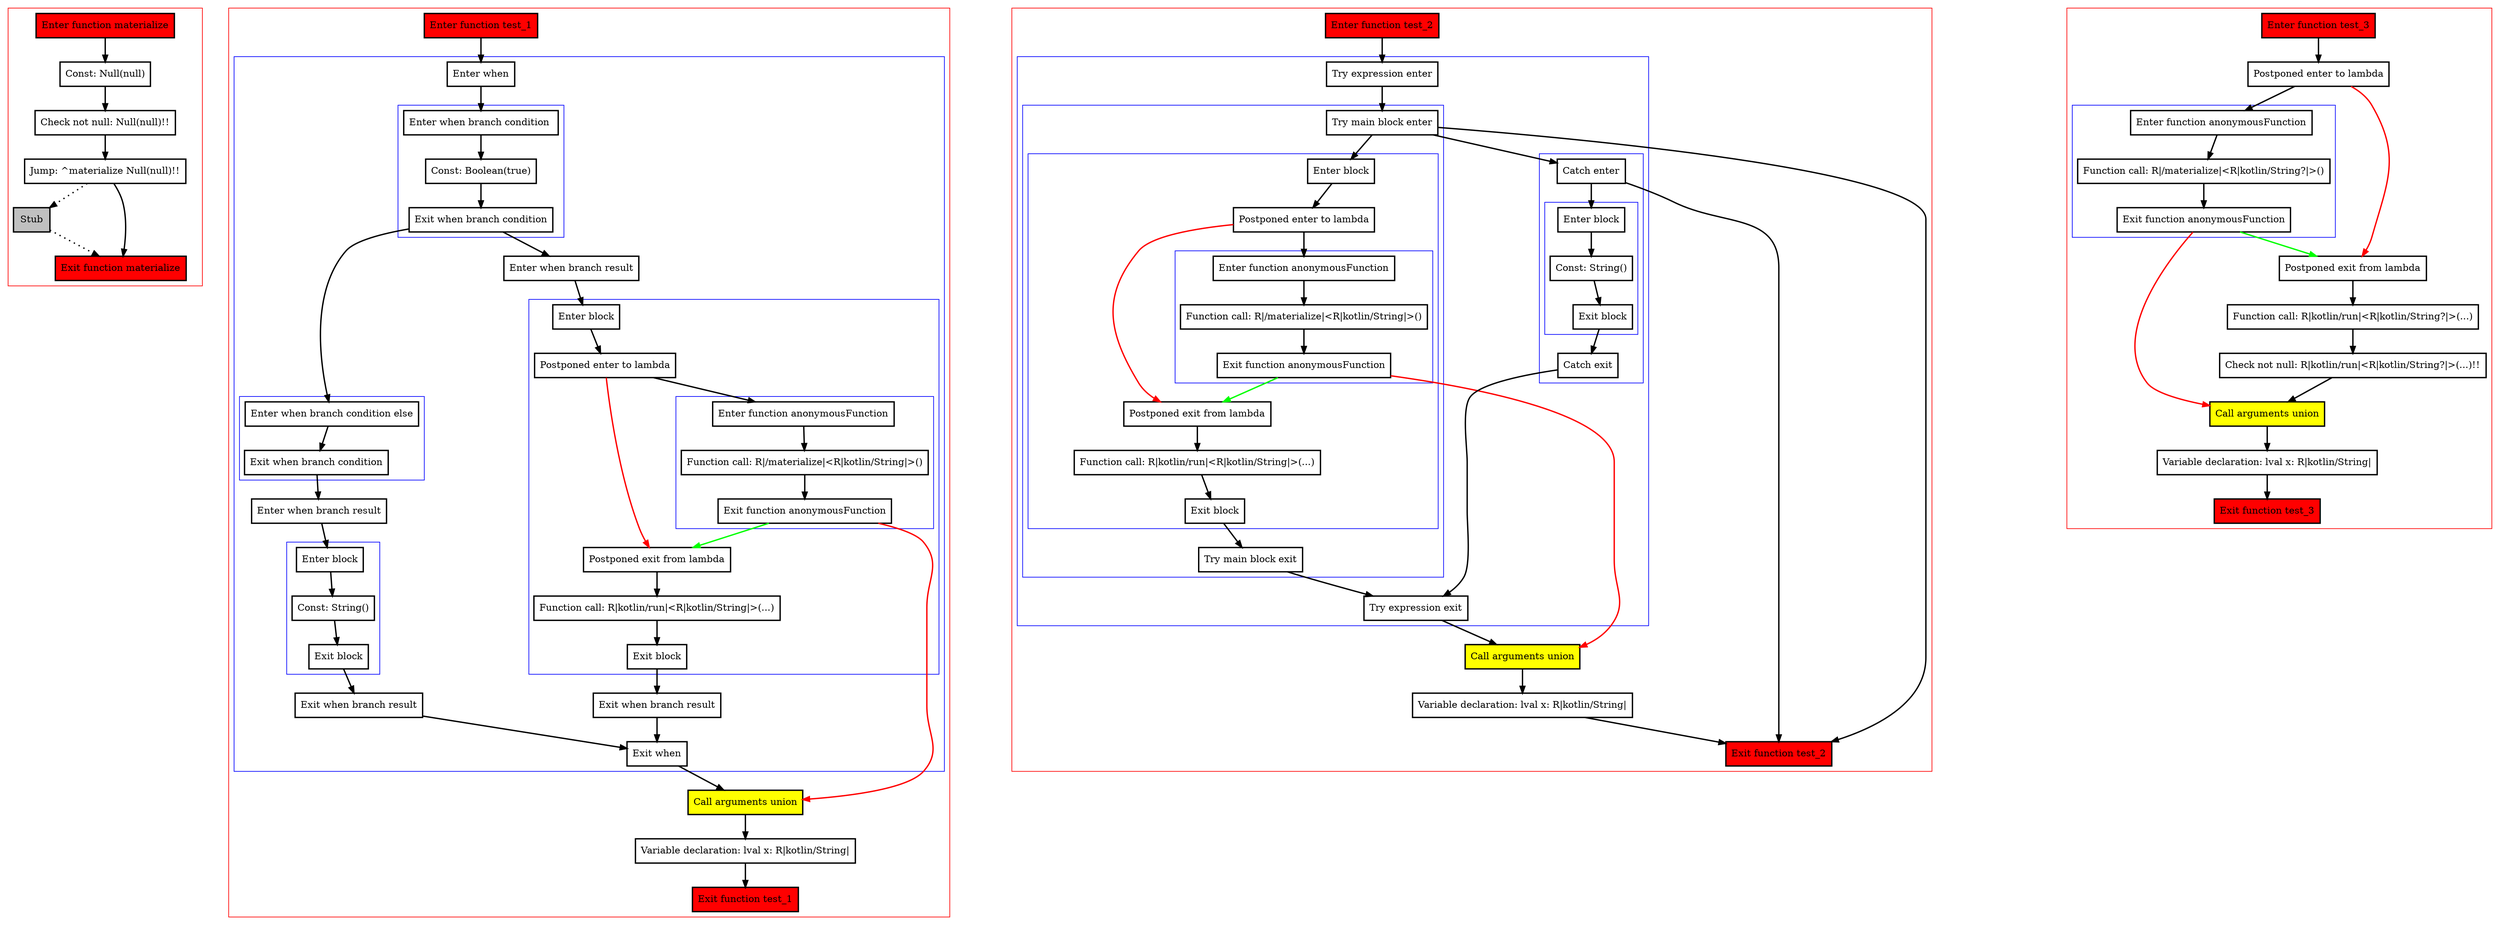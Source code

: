 digraph inplaceLambdaInControlFlowExpressions_kt {
    graph [nodesep=3]
    node [shape=box penwidth=2]
    edge [penwidth=2]

    subgraph cluster_0 {
        color=red
        0 [label="Enter function materialize" style="filled" fillcolor=red];
        1 [label="Const: Null(null)"];
        2 [label="Check not null: Null(null)!!"];
        3 [label="Jump: ^materialize Null(null)!!"];
        4 [label="Stub" style="filled" fillcolor=gray];
        5 [label="Exit function materialize" style="filled" fillcolor=red];
    }

    0 -> {1};
    1 -> {2};
    2 -> {3};
    3 -> {5};
    3 -> {4} [style=dotted];
    4 -> {5} [style=dotted];

    subgraph cluster_1 {
        color=red
        6 [label="Enter function test_1" style="filled" fillcolor=red];
        subgraph cluster_2 {
            color=blue
            7 [label="Enter when"];
            subgraph cluster_3 {
                color=blue
                8 [label="Enter when branch condition "];
                9 [label="Const: Boolean(true)"];
                10 [label="Exit when branch condition"];
            }
            subgraph cluster_4 {
                color=blue
                11 [label="Enter when branch condition else"];
                12 [label="Exit when branch condition"];
            }
            13 [label="Enter when branch result"];
            subgraph cluster_5 {
                color=blue
                14 [label="Enter block"];
                15 [label="Const: String()"];
                16 [label="Exit block"];
            }
            17 [label="Exit when branch result"];
            18 [label="Enter when branch result"];
            subgraph cluster_6 {
                color=blue
                19 [label="Enter block"];
                20 [label="Postponed enter to lambda"];
                subgraph cluster_7 {
                    color=blue
                    21 [label="Enter function anonymousFunction"];
                    22 [label="Function call: R|/materialize|<R|kotlin/String|>()"];
                    23 [label="Exit function anonymousFunction"];
                }
                24 [label="Postponed exit from lambda"];
                25 [label="Function call: R|kotlin/run|<R|kotlin/String|>(...)"];
                26 [label="Exit block"];
            }
            27 [label="Exit when branch result"];
            28 [label="Exit when"];
        }
        29 [label="Call arguments union" style="filled" fillcolor=yellow];
        30 [label="Variable declaration: lval x: R|kotlin/String|"];
        31 [label="Exit function test_1" style="filled" fillcolor=red];
    }

    6 -> {7};
    7 -> {8};
    8 -> {9};
    9 -> {10};
    10 -> {18 11};
    11 -> {12};
    12 -> {13};
    13 -> {14};
    14 -> {15};
    15 -> {16};
    16 -> {17};
    17 -> {28};
    18 -> {19};
    19 -> {20};
    20 -> {21};
    20 -> {24} [color=red];
    21 -> {22};
    22 -> {23};
    23 -> {24} [color=green];
    23 -> {29} [color=red];
    24 -> {25};
    25 -> {26};
    26 -> {27};
    27 -> {28};
    28 -> {29};
    29 -> {30};
    30 -> {31};

    subgraph cluster_8 {
        color=red
        32 [label="Enter function test_2" style="filled" fillcolor=red];
        subgraph cluster_9 {
            color=blue
            33 [label="Try expression enter"];
            subgraph cluster_10 {
                color=blue
                34 [label="Try main block enter"];
                subgraph cluster_11 {
                    color=blue
                    35 [label="Enter block"];
                    36 [label="Postponed enter to lambda"];
                    subgraph cluster_12 {
                        color=blue
                        37 [label="Enter function anonymousFunction"];
                        38 [label="Function call: R|/materialize|<R|kotlin/String|>()"];
                        39 [label="Exit function anonymousFunction"];
                    }
                    40 [label="Postponed exit from lambda"];
                    41 [label="Function call: R|kotlin/run|<R|kotlin/String|>(...)"];
                    42 [label="Exit block"];
                }
                43 [label="Try main block exit"];
            }
            subgraph cluster_13 {
                color=blue
                44 [label="Catch enter"];
                subgraph cluster_14 {
                    color=blue
                    45 [label="Enter block"];
                    46 [label="Const: String()"];
                    47 [label="Exit block"];
                }
                48 [label="Catch exit"];
            }
            49 [label="Try expression exit"];
        }
        50 [label="Call arguments union" style="filled" fillcolor=yellow];
        51 [label="Variable declaration: lval x: R|kotlin/String|"];
        52 [label="Exit function test_2" style="filled" fillcolor=red];
    }

    32 -> {33};
    33 -> {34};
    34 -> {52 44 35};
    35 -> {36};
    36 -> {37};
    36 -> {40} [color=red];
    37 -> {38};
    38 -> {39};
    39 -> {40} [color=green];
    39 -> {50} [color=red];
    40 -> {41};
    41 -> {42};
    42 -> {43};
    43 -> {49};
    44 -> {52 45};
    45 -> {46};
    46 -> {47};
    47 -> {48};
    48 -> {49};
    49 -> {50};
    50 -> {51};
    51 -> {52};

    subgraph cluster_15 {
        color=red
        53 [label="Enter function test_3" style="filled" fillcolor=red];
        54 [label="Postponed enter to lambda"];
        subgraph cluster_16 {
            color=blue
            55 [label="Enter function anonymousFunction"];
            56 [label="Function call: R|/materialize|<R|kotlin/String?|>()"];
            57 [label="Exit function anonymousFunction"];
        }
        58 [label="Postponed exit from lambda"];
        59 [label="Function call: R|kotlin/run|<R|kotlin/String?|>(...)"];
        60 [label="Check not null: R|kotlin/run|<R|kotlin/String?|>(...)!!"];
        61 [label="Call arguments union" style="filled" fillcolor=yellow];
        62 [label="Variable declaration: lval x: R|kotlin/String|"];
        63 [label="Exit function test_3" style="filled" fillcolor=red];
    }

    53 -> {54};
    54 -> {55};
    54 -> {58} [color=red];
    55 -> {56};
    56 -> {57};
    57 -> {58} [color=green];
    57 -> {61} [color=red];
    58 -> {59};
    59 -> {60};
    60 -> {61};
    61 -> {62};
    62 -> {63};

}

